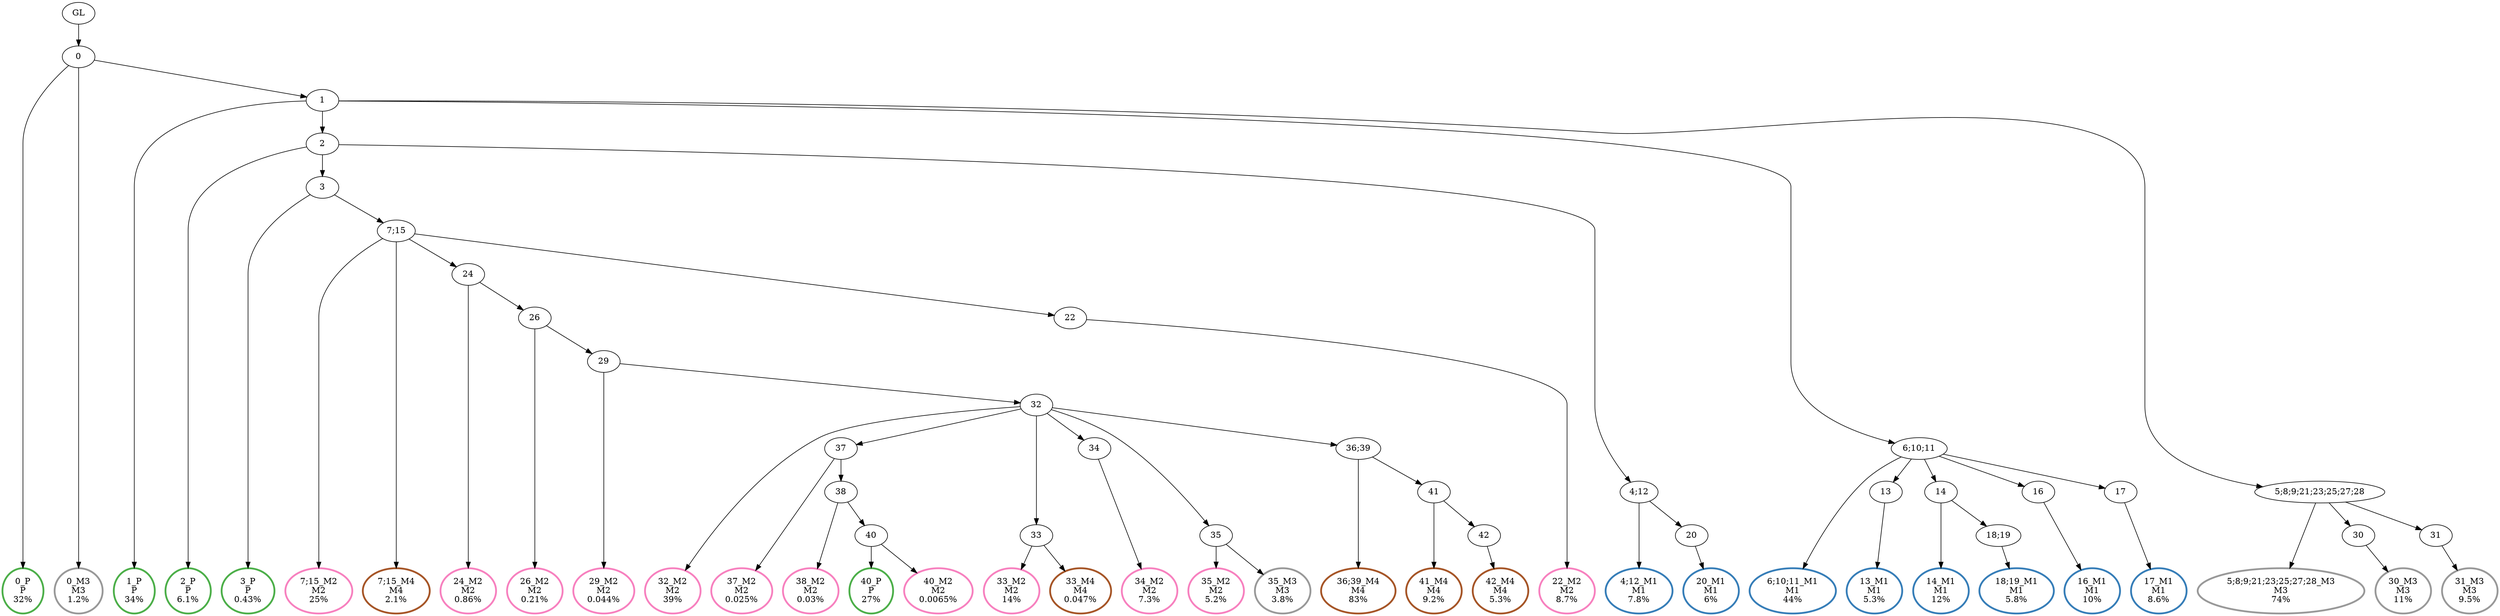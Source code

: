 digraph T {
	{
		rank=same
		63 [penwidth=3,colorscheme=set19,color=3,label="0_P\nP\n32%"]
		61 [penwidth=3,colorscheme=set19,color=3,label="1_P\nP\n34%"]
		59 [penwidth=3,colorscheme=set19,color=3,label="2_P\nP\n6.1%"]
		57 [penwidth=3,colorscheme=set19,color=3,label="3_P\nP\n0.43%"]
		48 [penwidth=3,colorscheme=set19,color=3,label="40_P\nP\n27%"]
		46 [penwidth=3,colorscheme=set19,color=2,label="4;12_M1\nM1\n7.8%"]
		44 [penwidth=3,colorscheme=set19,color=2,label="20_M1\nM1\n6%"]
		42 [penwidth=3,colorscheme=set19,color=2,label="6;10;11_M1\nM1\n44%"]
		40 [penwidth=3,colorscheme=set19,color=2,label="13_M1\nM1\n5.3%"]
		38 [penwidth=3,colorscheme=set19,color=2,label="14_M1\nM1\n12%"]
		36 [penwidth=3,colorscheme=set19,color=2,label="18;19_M1\nM1\n5.8%"]
		34 [penwidth=3,colorscheme=set19,color=2,label="16_M1\nM1\n10%"]
		32 [penwidth=3,colorscheme=set19,color=2,label="17_M1\nM1\n8.6%"]
		31 [penwidth=3,colorscheme=set19,color=8,label="7;15_M2\nM2\n25%"]
		29 [penwidth=3,colorscheme=set19,color=8,label="22_M2\nM2\n8.7%"]
		28 [penwidth=3,colorscheme=set19,color=8,label="24_M2\nM2\n0.86%"]
		27 [penwidth=3,colorscheme=set19,color=8,label="26_M2\nM2\n0.21%"]
		26 [penwidth=3,colorscheme=set19,color=8,label="29_M2\nM2\n0.044%"]
		25 [penwidth=3,colorscheme=set19,color=8,label="32_M2\nM2\n39%"]
		23 [penwidth=3,colorscheme=set19,color=8,label="33_M2\nM2\n14%"]
		21 [penwidth=3,colorscheme=set19,color=8,label="34_M2\nM2\n7.3%"]
		19 [penwidth=3,colorscheme=set19,color=8,label="35_M2\nM2\n5.2%"]
		18 [penwidth=3,colorscheme=set19,color=8,label="37_M2\nM2\n0.025%"]
		17 [penwidth=3,colorscheme=set19,color=8,label="38_M2\nM2\n0.03%"]
		16 [penwidth=3,colorscheme=set19,color=8,label="40_M2\nM2\n0.0065%"]
		15 [penwidth=3,colorscheme=set19,color=9,label="0_M3\nM3\n1.2%"]
		14 [penwidth=3,colorscheme=set19,color=9,label="35_M3\nM3\n3.8%"]
		12 [penwidth=3,colorscheme=set19,color=9,label="5;8;9;21;23;25;27;28_M3\nM3\n74%"]
		10 [penwidth=3,colorscheme=set19,color=9,label="30_M3\nM3\n11%"]
		8 [penwidth=3,colorscheme=set19,color=9,label="31_M3\nM3\n9.5%"]
		7 [penwidth=3,colorscheme=set19,color=7,label="7;15_M4\nM4\n2.1%"]
		6 [penwidth=3,colorscheme=set19,color=7,label="33_M4\nM4\n0.047%"]
		4 [penwidth=3,colorscheme=set19,color=7,label="36;39_M4\nM4\n83%"]
		2 [penwidth=3,colorscheme=set19,color=7,label="41_M4\nM4\n9.2%"]
		0 [penwidth=3,colorscheme=set19,color=7,label="42_M4\nM4\n5.3%"]
	}
	65 [label="GL"]
	64 [label="0"]
	62 [label="1"]
	60 [label="2"]
	58 [label="3"]
	56 [label="7;15"]
	55 [label="24"]
	54 [label="26"]
	53 [label="29"]
	52 [label="32"]
	51 [label="37"]
	50 [label="38"]
	49 [label="40"]
	47 [label="4;12"]
	45 [label="20"]
	43 [label="6;10;11"]
	41 [label="13"]
	39 [label="14"]
	37 [label="18;19"]
	35 [label="16"]
	33 [label="17"]
	30 [label="22"]
	24 [label="33"]
	22 [label="34"]
	20 [label="35"]
	13 [label="5;8;9;21;23;25;27;28"]
	11 [label="30"]
	9 [label="31"]
	5 [label="36;39"]
	3 [label="41"]
	1 [label="42"]
	65 -> 64
	64 -> 63
	64 -> 62
	64 -> 15
	62 -> 61
	62 -> 60
	62 -> 43
	62 -> 13
	60 -> 59
	60 -> 58
	60 -> 47
	58 -> 57
	58 -> 56
	56 -> 55
	56 -> 31
	56 -> 30
	56 -> 7
	55 -> 54
	55 -> 28
	54 -> 53
	54 -> 27
	53 -> 52
	53 -> 26
	52 -> 51
	52 -> 25
	52 -> 24
	52 -> 22
	52 -> 20
	52 -> 5
	51 -> 50
	51 -> 18
	50 -> 49
	50 -> 17
	49 -> 48
	49 -> 16
	47 -> 46
	47 -> 45
	45 -> 44
	43 -> 42
	43 -> 41
	43 -> 39
	43 -> 35
	43 -> 33
	41 -> 40
	39 -> 38
	39 -> 37
	37 -> 36
	35 -> 34
	33 -> 32
	30 -> 29
	24 -> 23
	24 -> 6
	22 -> 21
	20 -> 19
	20 -> 14
	13 -> 12
	13 -> 11
	13 -> 9
	11 -> 10
	9 -> 8
	5 -> 4
	5 -> 3
	3 -> 2
	3 -> 1
	1 -> 0
}
